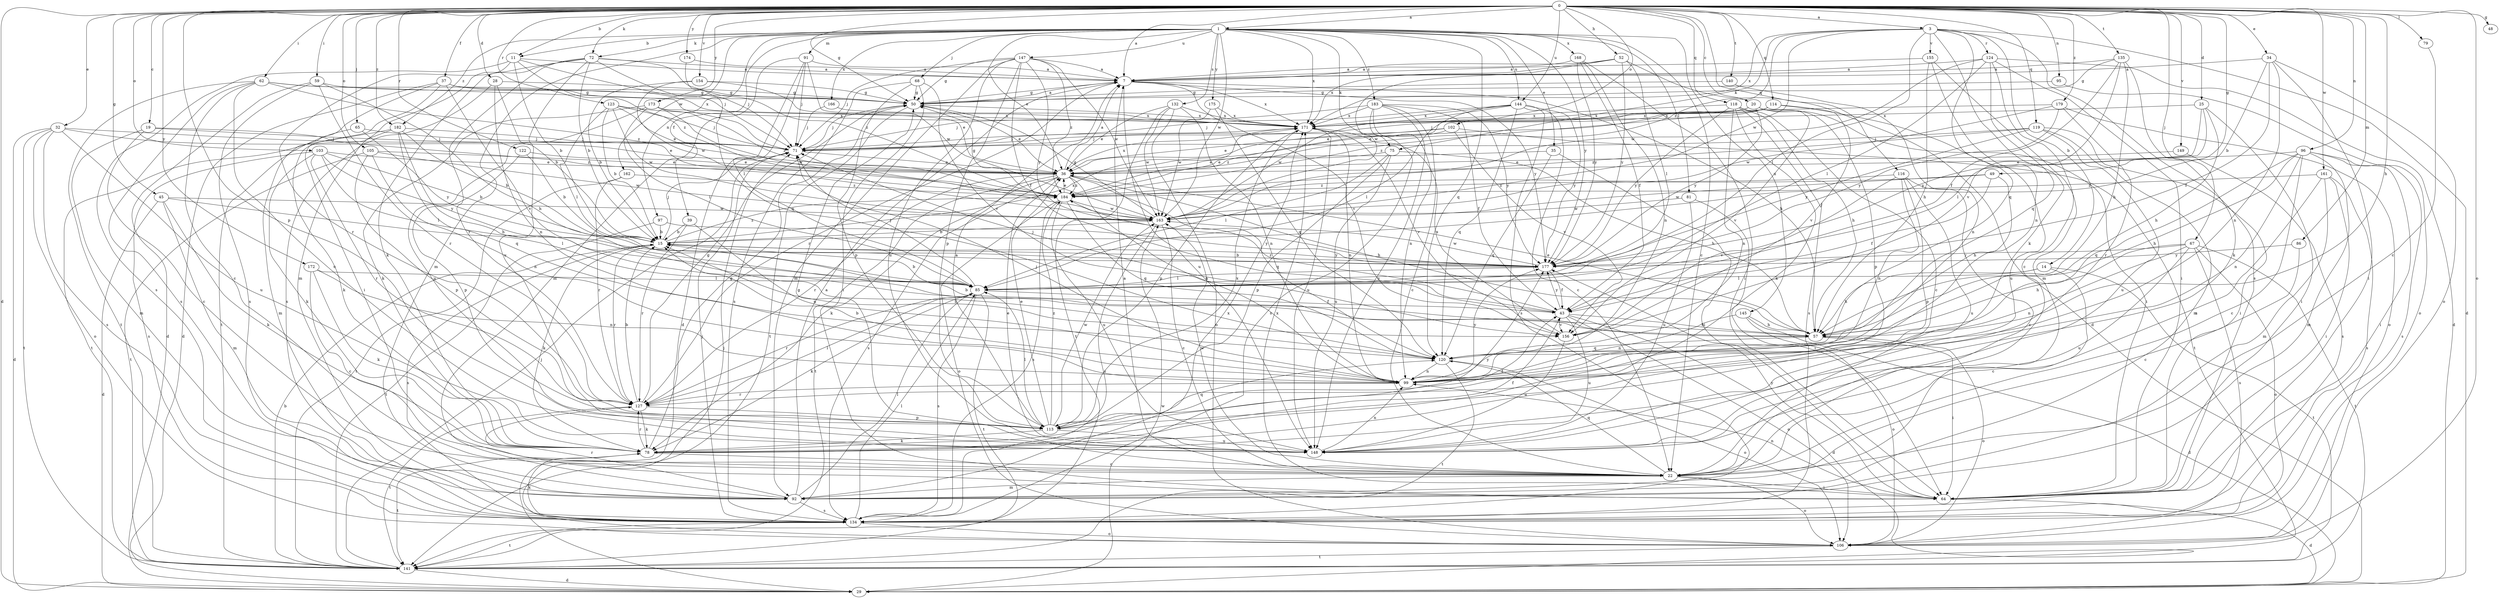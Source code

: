 strict digraph  {
0;
1;
3;
7;
11;
14;
15;
19;
20;
22;
25;
28;
29;
32;
34;
35;
36;
37;
39;
43;
45;
48;
49;
50;
52;
57;
59;
62;
64;
65;
67;
68;
71;
72;
75;
78;
79;
81;
85;
86;
91;
92;
95;
96;
97;
99;
102;
103;
105;
106;
113;
114;
116;
118;
119;
120;
122;
123;
124;
127;
132;
134;
135;
140;
141;
144;
145;
147;
148;
149;
154;
155;
156;
161;
162;
163;
166;
168;
171;
172;
173;
174;
175;
177;
179;
182;
183;
184;
0 -> 1  [label=a];
0 -> 3  [label=a];
0 -> 7  [label=a];
0 -> 11  [label=b];
0 -> 19  [label=c];
0 -> 20  [label=c];
0 -> 25  [label=d];
0 -> 28  [label=d];
0 -> 29  [label=d];
0 -> 32  [label=e];
0 -> 34  [label=e];
0 -> 37  [label=f];
0 -> 45  [label=g];
0 -> 48  [label=g];
0 -> 49  [label=g];
0 -> 50  [label=g];
0 -> 52  [label=h];
0 -> 57  [label=h];
0 -> 59  [label=i];
0 -> 62  [label=i];
0 -> 65  [label=j];
0 -> 67  [label=j];
0 -> 72  [label=k];
0 -> 79  [label=l];
0 -> 86  [label=m];
0 -> 95  [label=n];
0 -> 96  [label=n];
0 -> 102  [label=o];
0 -> 103  [label=o];
0 -> 105  [label=o];
0 -> 106  [label=o];
0 -> 113  [label=p];
0 -> 114  [label=q];
0 -> 116  [label=q];
0 -> 118  [label=q];
0 -> 119  [label=q];
0 -> 122  [label=r];
0 -> 123  [label=r];
0 -> 135  [label=t];
0 -> 140  [label=t];
0 -> 144  [label=u];
0 -> 149  [label=v];
0 -> 154  [label=v];
0 -> 161  [label=w];
0 -> 172  [label=y];
0 -> 173  [label=y];
0 -> 174  [label=y];
0 -> 179  [label=z];
0 -> 182  [label=z];
1 -> 11  [label=b];
1 -> 22  [label=c];
1 -> 35  [label=e];
1 -> 36  [label=e];
1 -> 39  [label=f];
1 -> 68  [label=j];
1 -> 72  [label=k];
1 -> 75  [label=k];
1 -> 81  [label=l];
1 -> 91  [label=m];
1 -> 92  [label=m];
1 -> 97  [label=n];
1 -> 120  [label=q];
1 -> 132  [label=s];
1 -> 144  [label=u];
1 -> 145  [label=u];
1 -> 147  [label=u];
1 -> 162  [label=w];
1 -> 163  [label=w];
1 -> 166  [label=x];
1 -> 168  [label=x];
1 -> 171  [label=x];
1 -> 175  [label=y];
1 -> 177  [label=y];
1 -> 182  [label=z];
1 -> 183  [label=z];
3 -> 14  [label=b];
3 -> 29  [label=d];
3 -> 75  [label=k];
3 -> 78  [label=k];
3 -> 85  [label=l];
3 -> 120  [label=q];
3 -> 124  [label=r];
3 -> 134  [label=s];
3 -> 155  [label=v];
3 -> 163  [label=w];
3 -> 171  [label=x];
3 -> 184  [label=z];
7 -> 50  [label=g];
7 -> 57  [label=h];
7 -> 127  [label=r];
7 -> 148  [label=u];
7 -> 156  [label=v];
7 -> 171  [label=x];
7 -> 177  [label=y];
11 -> 7  [label=a];
11 -> 15  [label=b];
11 -> 71  [label=j];
11 -> 127  [label=r];
11 -> 134  [label=s];
11 -> 184  [label=z];
14 -> 22  [label=c];
14 -> 57  [label=h];
14 -> 85  [label=l];
14 -> 141  [label=t];
15 -> 71  [label=j];
15 -> 78  [label=k];
15 -> 127  [label=r];
15 -> 134  [label=s];
15 -> 171  [label=x];
15 -> 177  [label=y];
15 -> 184  [label=z];
19 -> 22  [label=c];
19 -> 71  [label=j];
19 -> 92  [label=m];
19 -> 184  [label=z];
20 -> 36  [label=e];
20 -> 64  [label=i];
20 -> 71  [label=j];
20 -> 113  [label=p];
20 -> 156  [label=v];
20 -> 171  [label=x];
20 -> 177  [label=y];
22 -> 7  [label=a];
22 -> 50  [label=g];
22 -> 64  [label=i];
22 -> 92  [label=m];
22 -> 106  [label=o];
22 -> 120  [label=q];
22 -> 163  [label=w];
25 -> 57  [label=h];
25 -> 64  [label=i];
25 -> 85  [label=l];
25 -> 171  [label=x];
25 -> 177  [label=y];
28 -> 15  [label=b];
28 -> 50  [label=g];
28 -> 99  [label=n];
28 -> 134  [label=s];
29 -> 163  [label=w];
32 -> 29  [label=d];
32 -> 36  [label=e];
32 -> 71  [label=j];
32 -> 106  [label=o];
32 -> 134  [label=s];
32 -> 141  [label=t];
32 -> 148  [label=u];
34 -> 7  [label=a];
34 -> 15  [label=b];
34 -> 43  [label=f];
34 -> 64  [label=i];
34 -> 99  [label=n];
34 -> 106  [label=o];
35 -> 36  [label=e];
35 -> 64  [label=i];
35 -> 120  [label=q];
36 -> 7  [label=a];
36 -> 57  [label=h];
36 -> 78  [label=k];
36 -> 99  [label=n];
36 -> 120  [label=q];
36 -> 127  [label=r];
36 -> 134  [label=s];
36 -> 141  [label=t];
36 -> 171  [label=x];
36 -> 184  [label=z];
37 -> 29  [label=d];
37 -> 50  [label=g];
37 -> 64  [label=i];
37 -> 141  [label=t];
37 -> 156  [label=v];
37 -> 171  [label=x];
39 -> 15  [label=b];
39 -> 99  [label=n];
39 -> 127  [label=r];
43 -> 29  [label=d];
43 -> 57  [label=h];
43 -> 71  [label=j];
43 -> 106  [label=o];
43 -> 148  [label=u];
43 -> 156  [label=v];
43 -> 177  [label=y];
43 -> 184  [label=z];
45 -> 29  [label=d];
45 -> 78  [label=k];
45 -> 85  [label=l];
45 -> 92  [label=m];
45 -> 163  [label=w];
49 -> 43  [label=f];
49 -> 57  [label=h];
49 -> 163  [label=w];
49 -> 184  [label=z];
50 -> 7  [label=a];
50 -> 36  [label=e];
50 -> 71  [label=j];
50 -> 141  [label=t];
50 -> 171  [label=x];
52 -> 7  [label=a];
52 -> 29  [label=d];
52 -> 85  [label=l];
52 -> 163  [label=w];
52 -> 171  [label=x];
52 -> 177  [label=y];
57 -> 15  [label=b];
57 -> 36  [label=e];
57 -> 64  [label=i];
57 -> 106  [label=o];
57 -> 120  [label=q];
59 -> 29  [label=d];
59 -> 50  [label=g];
59 -> 57  [label=h];
59 -> 127  [label=r];
59 -> 134  [label=s];
62 -> 22  [label=c];
62 -> 50  [label=g];
62 -> 71  [label=j];
62 -> 134  [label=s];
62 -> 141  [label=t];
62 -> 148  [label=u];
62 -> 184  [label=z];
64 -> 29  [label=d];
64 -> 99  [label=n];
64 -> 171  [label=x];
64 -> 177  [label=y];
65 -> 71  [label=j];
65 -> 141  [label=t];
65 -> 177  [label=y];
67 -> 57  [label=h];
67 -> 99  [label=n];
67 -> 106  [label=o];
67 -> 134  [label=s];
67 -> 141  [label=t];
67 -> 148  [label=u];
67 -> 177  [label=y];
68 -> 50  [label=g];
68 -> 64  [label=i];
68 -> 113  [label=p];
68 -> 134  [label=s];
68 -> 156  [label=v];
71 -> 36  [label=e];
72 -> 7  [label=a];
72 -> 15  [label=b];
72 -> 78  [label=k];
72 -> 92  [label=m];
72 -> 120  [label=q];
72 -> 127  [label=r];
72 -> 148  [label=u];
72 -> 184  [label=z];
75 -> 36  [label=e];
75 -> 57  [label=h];
75 -> 85  [label=l];
75 -> 113  [label=p];
75 -> 148  [label=u];
78 -> 22  [label=c];
78 -> 43  [label=f];
78 -> 50  [label=g];
78 -> 127  [label=r];
78 -> 141  [label=t];
78 -> 177  [label=y];
79 -> 22  [label=c];
81 -> 64  [label=i];
81 -> 148  [label=u];
81 -> 163  [label=w];
85 -> 15  [label=b];
85 -> 43  [label=f];
85 -> 71  [label=j];
85 -> 78  [label=k];
85 -> 127  [label=r];
85 -> 134  [label=s];
85 -> 141  [label=t];
86 -> 22  [label=c];
86 -> 177  [label=y];
91 -> 7  [label=a];
91 -> 29  [label=d];
91 -> 71  [label=j];
91 -> 85  [label=l];
91 -> 92  [label=m];
91 -> 163  [label=w];
92 -> 7  [label=a];
92 -> 85  [label=l];
92 -> 127  [label=r];
92 -> 134  [label=s];
92 -> 171  [label=x];
95 -> 50  [label=g];
95 -> 106  [label=o];
96 -> 22  [label=c];
96 -> 36  [label=e];
96 -> 57  [label=h];
96 -> 64  [label=i];
96 -> 92  [label=m];
96 -> 99  [label=n];
96 -> 120  [label=q];
96 -> 134  [label=s];
97 -> 15  [label=b];
97 -> 141  [label=t];
97 -> 177  [label=y];
99 -> 15  [label=b];
99 -> 71  [label=j];
99 -> 127  [label=r];
99 -> 177  [label=y];
102 -> 36  [label=e];
102 -> 71  [label=j];
102 -> 141  [label=t];
102 -> 156  [label=v];
102 -> 184  [label=z];
103 -> 15  [label=b];
103 -> 36  [label=e];
103 -> 78  [label=k];
103 -> 85  [label=l];
103 -> 127  [label=r];
103 -> 134  [label=s];
103 -> 177  [label=y];
105 -> 36  [label=e];
105 -> 99  [label=n];
105 -> 113  [label=p];
105 -> 141  [label=t];
105 -> 163  [label=w];
106 -> 71  [label=j];
106 -> 141  [label=t];
113 -> 7  [label=a];
113 -> 36  [label=e];
113 -> 43  [label=f];
113 -> 78  [label=k];
113 -> 85  [label=l];
113 -> 120  [label=q];
113 -> 148  [label=u];
113 -> 163  [label=w];
113 -> 171  [label=x];
113 -> 184  [label=z];
114 -> 36  [label=e];
114 -> 148  [label=u];
114 -> 156  [label=v];
114 -> 171  [label=x];
114 -> 184  [label=z];
116 -> 22  [label=c];
116 -> 99  [label=n];
116 -> 113  [label=p];
116 -> 148  [label=u];
116 -> 156  [label=v];
116 -> 184  [label=z];
118 -> 22  [label=c];
118 -> 57  [label=h];
118 -> 78  [label=k];
118 -> 99  [label=n];
118 -> 134  [label=s];
118 -> 171  [label=x];
118 -> 177  [label=y];
119 -> 64  [label=i];
119 -> 71  [label=j];
119 -> 92  [label=m];
119 -> 148  [label=u];
119 -> 177  [label=y];
119 -> 184  [label=z];
120 -> 15  [label=b];
120 -> 99  [label=n];
120 -> 106  [label=o];
120 -> 141  [label=t];
122 -> 15  [label=b];
122 -> 36  [label=e];
122 -> 113  [label=p];
123 -> 15  [label=b];
123 -> 36  [label=e];
123 -> 71  [label=j];
123 -> 85  [label=l];
123 -> 163  [label=w];
123 -> 171  [label=x];
124 -> 7  [label=a];
124 -> 22  [label=c];
124 -> 29  [label=d];
124 -> 64  [label=i];
124 -> 85  [label=l];
124 -> 120  [label=q];
124 -> 163  [label=w];
127 -> 15  [label=b];
127 -> 50  [label=g];
127 -> 78  [label=k];
127 -> 85  [label=l];
127 -> 113  [label=p];
127 -> 141  [label=t];
132 -> 36  [label=e];
132 -> 99  [label=n];
132 -> 106  [label=o];
132 -> 141  [label=t];
132 -> 163  [label=w];
132 -> 171  [label=x];
134 -> 71  [label=j];
134 -> 78  [label=k];
134 -> 85  [label=l];
134 -> 106  [label=o];
134 -> 141  [label=t];
135 -> 7  [label=a];
135 -> 43  [label=f];
135 -> 50  [label=g];
135 -> 57  [label=h];
135 -> 78  [label=k];
135 -> 156  [label=v];
140 -> 50  [label=g];
140 -> 99  [label=n];
141 -> 15  [label=b];
141 -> 29  [label=d];
141 -> 71  [label=j];
144 -> 22  [label=c];
144 -> 71  [label=j];
144 -> 85  [label=l];
144 -> 120  [label=q];
144 -> 134  [label=s];
144 -> 163  [label=w];
144 -> 171  [label=x];
144 -> 177  [label=y];
145 -> 29  [label=d];
145 -> 57  [label=h];
145 -> 99  [label=n];
145 -> 106  [label=o];
147 -> 7  [label=a];
147 -> 43  [label=f];
147 -> 50  [label=g];
147 -> 71  [label=j];
147 -> 92  [label=m];
147 -> 113  [label=p];
147 -> 148  [label=u];
147 -> 163  [label=w];
147 -> 177  [label=y];
147 -> 184  [label=z];
148 -> 36  [label=e];
148 -> 99  [label=n];
149 -> 36  [label=e];
149 -> 134  [label=s];
154 -> 15  [label=b];
154 -> 36  [label=e];
154 -> 50  [label=g];
154 -> 163  [label=w];
155 -> 7  [label=a];
155 -> 57  [label=h];
155 -> 92  [label=m];
155 -> 99  [label=n];
156 -> 148  [label=u];
156 -> 171  [label=x];
161 -> 64  [label=i];
161 -> 92  [label=m];
161 -> 134  [label=s];
161 -> 148  [label=u];
161 -> 184  [label=z];
162 -> 127  [label=r];
162 -> 141  [label=t];
162 -> 184  [label=z];
163 -> 15  [label=b];
163 -> 22  [label=c];
163 -> 50  [label=g];
163 -> 134  [label=s];
166 -> 71  [label=j];
166 -> 171  [label=x];
168 -> 7  [label=a];
168 -> 43  [label=f];
168 -> 64  [label=i];
168 -> 99  [label=n];
168 -> 177  [label=y];
171 -> 71  [label=j];
171 -> 99  [label=n];
171 -> 113  [label=p];
171 -> 148  [label=u];
171 -> 156  [label=v];
172 -> 22  [label=c];
172 -> 78  [label=k];
172 -> 85  [label=l];
172 -> 99  [label=n];
173 -> 78  [label=k];
173 -> 85  [label=l];
173 -> 148  [label=u];
173 -> 163  [label=w];
173 -> 171  [label=x];
173 -> 184  [label=z];
174 -> 7  [label=a];
174 -> 71  [label=j];
175 -> 120  [label=q];
175 -> 163  [label=w];
175 -> 171  [label=x];
177 -> 15  [label=b];
177 -> 43  [label=f];
177 -> 85  [label=l];
177 -> 163  [label=w];
179 -> 106  [label=o];
179 -> 127  [label=r];
179 -> 163  [label=w];
179 -> 171  [label=x];
179 -> 177  [label=y];
182 -> 15  [label=b];
182 -> 57  [label=h];
182 -> 71  [label=j];
182 -> 78  [label=k];
182 -> 92  [label=m];
182 -> 120  [label=q];
183 -> 22  [label=c];
183 -> 43  [label=f];
183 -> 71  [label=j];
183 -> 99  [label=n];
183 -> 134  [label=s];
183 -> 148  [label=u];
183 -> 171  [label=x];
183 -> 177  [label=y];
184 -> 36  [label=e];
184 -> 50  [label=g];
184 -> 106  [label=o];
184 -> 120  [label=q];
184 -> 134  [label=s];
184 -> 148  [label=u];
184 -> 163  [label=w];
}
